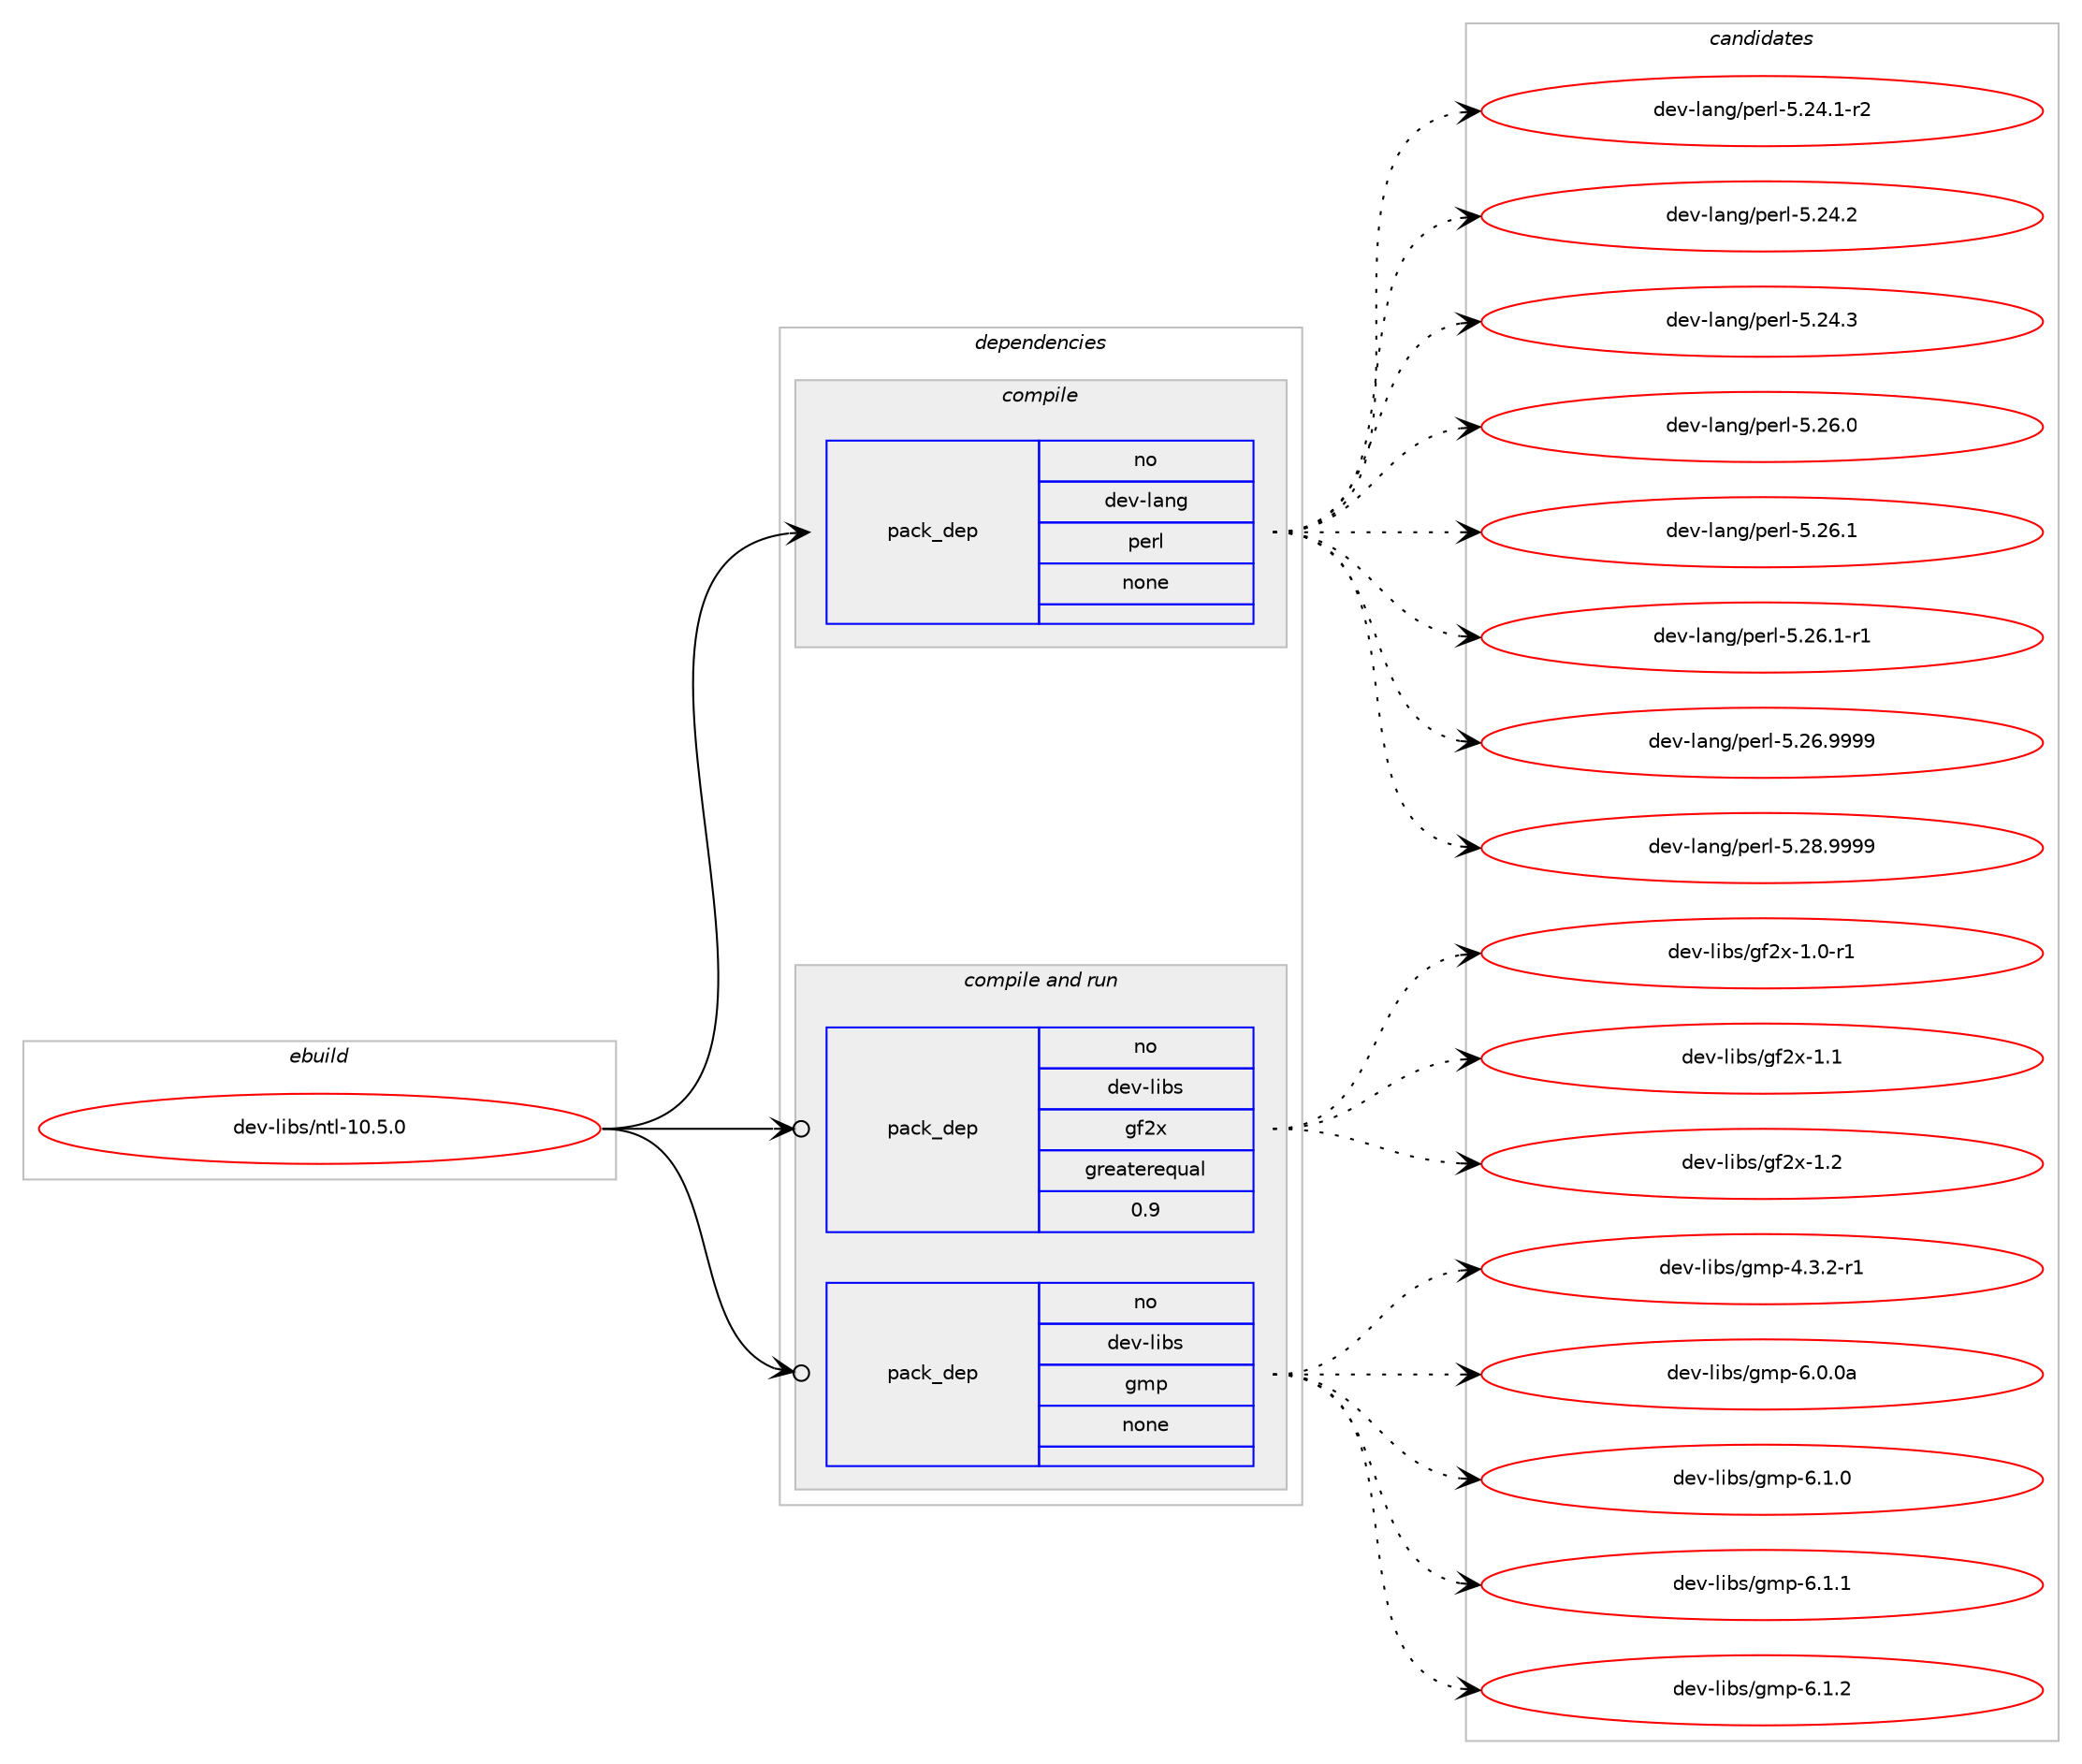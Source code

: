 digraph prolog {

# *************
# Graph options
# *************

newrank=true;
concentrate=true;
compound=true;
graph [rankdir=LR,fontname=Helvetica,fontsize=10,ranksep=1.5];#, ranksep=2.5, nodesep=0.2];
edge  [arrowhead=vee];
node  [fontname=Helvetica,fontsize=10];

# **********
# The ebuild
# **********

subgraph cluster_leftcol {
color=gray;
rank=same;
label=<<i>ebuild</i>>;
id [label="dev-libs/ntl-10.5.0", color=red, width=4, href="../dev-libs/ntl-10.5.0.svg"];
}

# ****************
# The dependencies
# ****************

subgraph cluster_midcol {
color=gray;
label=<<i>dependencies</i>>;
subgraph cluster_compile {
fillcolor="#eeeeee";
style=filled;
label=<<i>compile</i>>;
subgraph pack89219 {
dependency118345 [label=<<TABLE BORDER="0" CELLBORDER="1" CELLSPACING="0" CELLPADDING="4" WIDTH="220"><TR><TD ROWSPAN="6" CELLPADDING="30">pack_dep</TD></TR><TR><TD WIDTH="110">no</TD></TR><TR><TD>dev-lang</TD></TR><TR><TD>perl</TD></TR><TR><TD>none</TD></TR><TR><TD></TD></TR></TABLE>>, shape=none, color=blue];
}
id:e -> dependency118345:w [weight=20,style="solid",arrowhead="vee"];
}
subgraph cluster_compileandrun {
fillcolor="#eeeeee";
style=filled;
label=<<i>compile and run</i>>;
subgraph pack89220 {
dependency118346 [label=<<TABLE BORDER="0" CELLBORDER="1" CELLSPACING="0" CELLPADDING="4" WIDTH="220"><TR><TD ROWSPAN="6" CELLPADDING="30">pack_dep</TD></TR><TR><TD WIDTH="110">no</TD></TR><TR><TD>dev-libs</TD></TR><TR><TD>gf2x</TD></TR><TR><TD>greaterequal</TD></TR><TR><TD>0.9</TD></TR></TABLE>>, shape=none, color=blue];
}
id:e -> dependency118346:w [weight=20,style="solid",arrowhead="odotvee"];
subgraph pack89221 {
dependency118347 [label=<<TABLE BORDER="0" CELLBORDER="1" CELLSPACING="0" CELLPADDING="4" WIDTH="220"><TR><TD ROWSPAN="6" CELLPADDING="30">pack_dep</TD></TR><TR><TD WIDTH="110">no</TD></TR><TR><TD>dev-libs</TD></TR><TR><TD>gmp</TD></TR><TR><TD>none</TD></TR><TR><TD></TD></TR></TABLE>>, shape=none, color=blue];
}
id:e -> dependency118347:w [weight=20,style="solid",arrowhead="odotvee"];
}
subgraph cluster_run {
fillcolor="#eeeeee";
style=filled;
label=<<i>run</i>>;
}
}

# **************
# The candidates
# **************

subgraph cluster_choices {
rank=same;
color=gray;
label=<<i>candidates</i>>;

subgraph choice89219 {
color=black;
nodesep=1;
choice100101118451089711010347112101114108455346505246494511450 [label="dev-lang/perl-5.24.1-r2", color=red, width=4,href="../dev-lang/perl-5.24.1-r2.svg"];
choice10010111845108971101034711210111410845534650524650 [label="dev-lang/perl-5.24.2", color=red, width=4,href="../dev-lang/perl-5.24.2.svg"];
choice10010111845108971101034711210111410845534650524651 [label="dev-lang/perl-5.24.3", color=red, width=4,href="../dev-lang/perl-5.24.3.svg"];
choice10010111845108971101034711210111410845534650544648 [label="dev-lang/perl-5.26.0", color=red, width=4,href="../dev-lang/perl-5.26.0.svg"];
choice10010111845108971101034711210111410845534650544649 [label="dev-lang/perl-5.26.1", color=red, width=4,href="../dev-lang/perl-5.26.1.svg"];
choice100101118451089711010347112101114108455346505446494511449 [label="dev-lang/perl-5.26.1-r1", color=red, width=4,href="../dev-lang/perl-5.26.1-r1.svg"];
choice10010111845108971101034711210111410845534650544657575757 [label="dev-lang/perl-5.26.9999", color=red, width=4,href="../dev-lang/perl-5.26.9999.svg"];
choice10010111845108971101034711210111410845534650564657575757 [label="dev-lang/perl-5.28.9999", color=red, width=4,href="../dev-lang/perl-5.28.9999.svg"];
dependency118345:e -> choice100101118451089711010347112101114108455346505246494511450:w [style=dotted,weight="100"];
dependency118345:e -> choice10010111845108971101034711210111410845534650524650:w [style=dotted,weight="100"];
dependency118345:e -> choice10010111845108971101034711210111410845534650524651:w [style=dotted,weight="100"];
dependency118345:e -> choice10010111845108971101034711210111410845534650544648:w [style=dotted,weight="100"];
dependency118345:e -> choice10010111845108971101034711210111410845534650544649:w [style=dotted,weight="100"];
dependency118345:e -> choice100101118451089711010347112101114108455346505446494511449:w [style=dotted,weight="100"];
dependency118345:e -> choice10010111845108971101034711210111410845534650544657575757:w [style=dotted,weight="100"];
dependency118345:e -> choice10010111845108971101034711210111410845534650564657575757:w [style=dotted,weight="100"];
}
subgraph choice89220 {
color=black;
nodesep=1;
choice10010111845108105981154710310250120454946484511449 [label="dev-libs/gf2x-1.0-r1", color=red, width=4,href="../dev-libs/gf2x-1.0-r1.svg"];
choice1001011184510810598115471031025012045494649 [label="dev-libs/gf2x-1.1", color=red, width=4,href="../dev-libs/gf2x-1.1.svg"];
choice1001011184510810598115471031025012045494650 [label="dev-libs/gf2x-1.2", color=red, width=4,href="../dev-libs/gf2x-1.2.svg"];
dependency118346:e -> choice10010111845108105981154710310250120454946484511449:w [style=dotted,weight="100"];
dependency118346:e -> choice1001011184510810598115471031025012045494649:w [style=dotted,weight="100"];
dependency118346:e -> choice1001011184510810598115471031025012045494650:w [style=dotted,weight="100"];
}
subgraph choice89221 {
color=black;
nodesep=1;
choice1001011184510810598115471031091124552465146504511449 [label="dev-libs/gmp-4.3.2-r1", color=red, width=4,href="../dev-libs/gmp-4.3.2-r1.svg"];
choice10010111845108105981154710310911245544648464897 [label="dev-libs/gmp-6.0.0a", color=red, width=4,href="../dev-libs/gmp-6.0.0a.svg"];
choice100101118451081059811547103109112455446494648 [label="dev-libs/gmp-6.1.0", color=red, width=4,href="../dev-libs/gmp-6.1.0.svg"];
choice100101118451081059811547103109112455446494649 [label="dev-libs/gmp-6.1.1", color=red, width=4,href="../dev-libs/gmp-6.1.1.svg"];
choice100101118451081059811547103109112455446494650 [label="dev-libs/gmp-6.1.2", color=red, width=4,href="../dev-libs/gmp-6.1.2.svg"];
dependency118347:e -> choice1001011184510810598115471031091124552465146504511449:w [style=dotted,weight="100"];
dependency118347:e -> choice10010111845108105981154710310911245544648464897:w [style=dotted,weight="100"];
dependency118347:e -> choice100101118451081059811547103109112455446494648:w [style=dotted,weight="100"];
dependency118347:e -> choice100101118451081059811547103109112455446494649:w [style=dotted,weight="100"];
dependency118347:e -> choice100101118451081059811547103109112455446494650:w [style=dotted,weight="100"];
}
}

}
